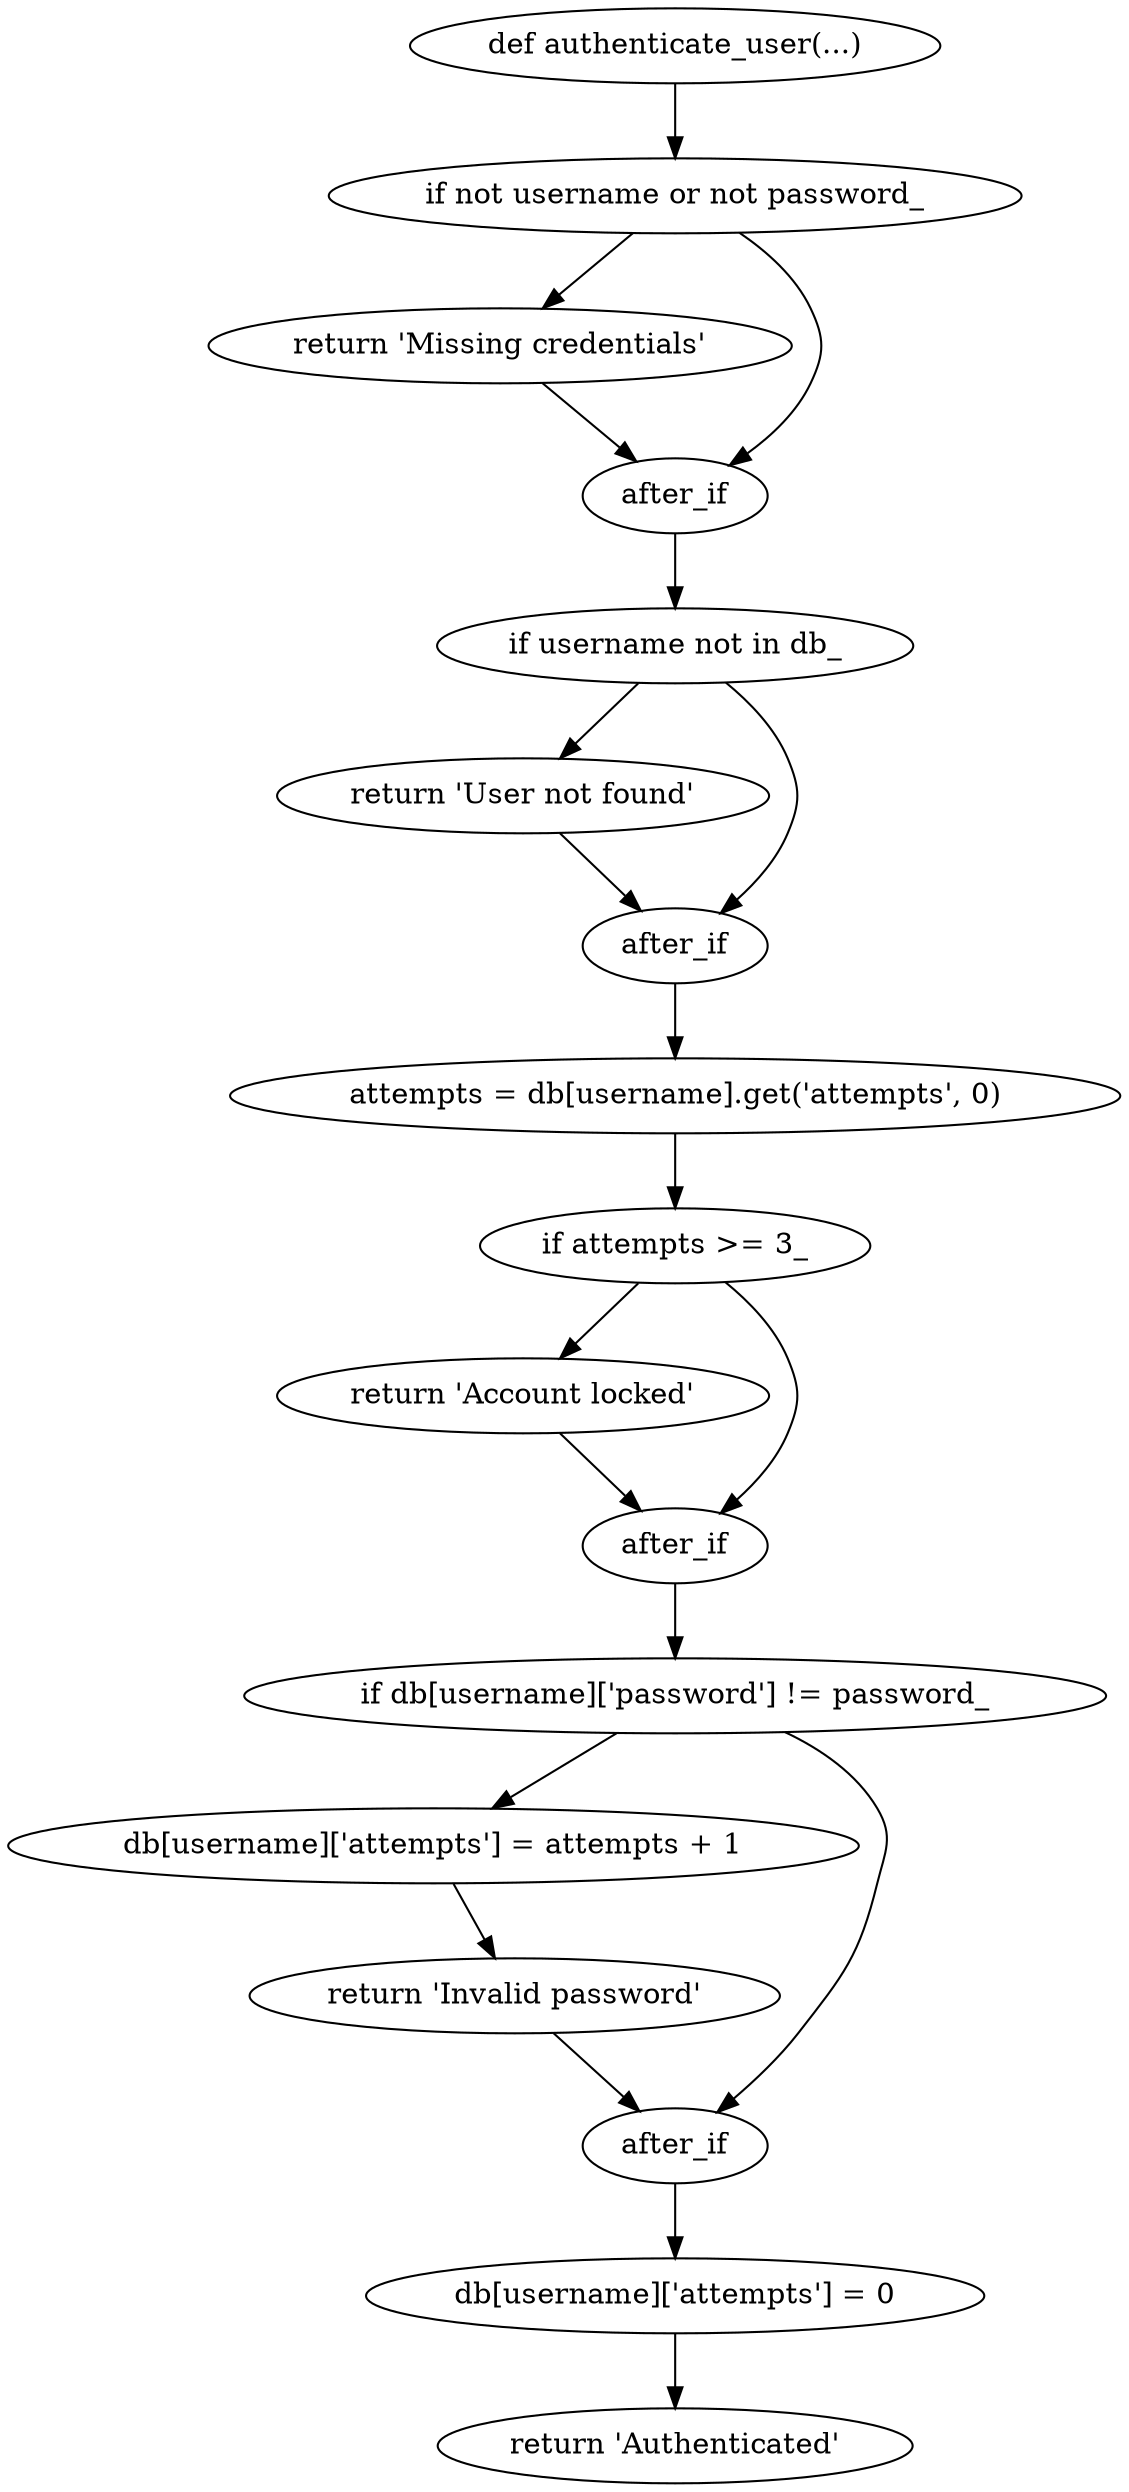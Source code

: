strict digraph {
n0 [label="def authenticate_user(...)"];
n1 [label="if not username or not password_"];
n2 [label="return 'Missing credentials'"];
n3 [label="after_if"];
n4 [label="if username not in db_"];
n5 [label="return 'User not found'"];
n6 [label="after_if"];
n7 [label="attempts = db[username].get('attempts', 0)"];
n8 [label="if attempts >= 3_"];
n9 [label="return 'Account locked'"];
n10 [label="after_if"];
n11 [label="if db[username]['password'] != password_"];
n12 [label="db[username]['attempts'] = attempts + 1"];
n13 [label="return 'Invalid password'"];
n14 [label="after_if"];
n15 [label="db[username]['attempts'] = 0"];
n16 [label="return 'Authenticated'"];
n0 -> n1;
n1 -> n2;
n1 -> n3;
n2 -> n3;
n3 -> n4;
n4 -> n5;
n4 -> n6;
n5 -> n6;
n6 -> n7;
n7 -> n8;
n8 -> n9;
n8 -> n10;
n9 -> n10;
n10 -> n11;
n11 -> n12;
n11 -> n14;
n12 -> n13;
n13 -> n14;
n14 -> n15;
n15 -> n16;
}
